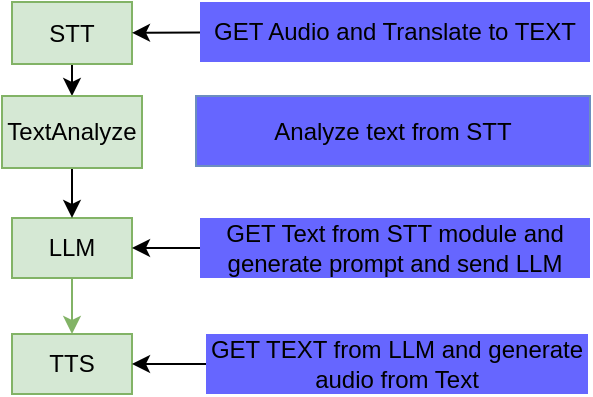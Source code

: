 <mxfile>
    <diagram id="nWbywjjz72G12xoE5ji_" name="Page-1">
        <mxGraphModel dx="621" dy="1545" grid="0" gridSize="10" guides="1" tooltips="1" connect="1" arrows="1" fold="1" page="1" pageScale="1" pageWidth="850" pageHeight="1100" math="0" shadow="0">
            <root>
                <mxCell id="0"/>
                <mxCell id="1" parent="0"/>
                <mxCell id="20" value="" style="edgeStyle=none;html=1;" edge="1" parent="1" source="3" target="18">
                    <mxGeometry relative="1" as="geometry"/>
                </mxCell>
                <mxCell id="3" value="STT" style="text;strokeColor=#82b366;align=center;fillColor=#d5e8d4;html=1;verticalAlign=middle;whiteSpace=wrap;rounded=0;" parent="1" vertex="1">
                    <mxGeometry x="333" y="-1086" width="60" height="31" as="geometry"/>
                </mxCell>
                <mxCell id="4" value="TTS" style="text;strokeColor=#82b366;align=center;fillColor=#d5e8d4;html=1;verticalAlign=middle;whiteSpace=wrap;rounded=0;" parent="1" vertex="1">
                    <mxGeometry x="333" y="-920" width="60" height="30" as="geometry"/>
                </mxCell>
                <mxCell id="10" style="edgeStyle=none;html=1;fillColor=#d5e8d4;strokeColor=#82b366;" parent="1" source="6" target="4" edge="1">
                    <mxGeometry relative="1" as="geometry"/>
                </mxCell>
                <mxCell id="6" value="LLM" style="text;strokeColor=#82b366;align=center;fillColor=#d5e8d4;html=1;verticalAlign=middle;whiteSpace=wrap;rounded=0;" parent="1" vertex="1">
                    <mxGeometry x="333" y="-978" width="60" height="30" as="geometry"/>
                </mxCell>
                <mxCell id="17" style="edgeStyle=none;html=1;" parent="1" source="11" target="3" edge="1">
                    <mxGeometry relative="1" as="geometry"/>
                </mxCell>
                <mxCell id="11" value="GET Audio and Translate to TEXT" style="text;strokeColor=none;align=center;fillColor=#6666FF;html=1;verticalAlign=middle;whiteSpace=wrap;rounded=0;gradientColor=none;" parent="1" vertex="1">
                    <mxGeometry x="427" y="-1086" width="195" height="30" as="geometry"/>
                </mxCell>
                <mxCell id="16" style="edgeStyle=none;html=1;entryX=1;entryY=0.5;entryDx=0;entryDy=0;" parent="1" source="12" target="6" edge="1">
                    <mxGeometry relative="1" as="geometry"/>
                </mxCell>
                <mxCell id="12" value="GET Text from STT module and generate prompt and send LLM" style="text;strokeColor=none;align=center;fillColor=#6666FF;html=1;verticalAlign=middle;whiteSpace=wrap;rounded=0;gradientColor=none;" parent="1" vertex="1">
                    <mxGeometry x="427" y="-978" width="195" height="30" as="geometry"/>
                </mxCell>
                <mxCell id="15" style="edgeStyle=none;html=1;entryX=1;entryY=0.5;entryDx=0;entryDy=0;" parent="1" source="13" target="4" edge="1">
                    <mxGeometry relative="1" as="geometry"/>
                </mxCell>
                <mxCell id="13" value="GET TEXT from LLM and generate audio from Text" style="text;strokeColor=none;align=center;fillColor=#6666FF;html=1;verticalAlign=middle;whiteSpace=wrap;rounded=0;gradientColor=none;" parent="1" vertex="1">
                    <mxGeometry x="430" y="-920" width="191" height="30" as="geometry"/>
                </mxCell>
                <mxCell id="21" value="" style="edgeStyle=none;html=1;" edge="1" parent="1" source="18" target="6">
                    <mxGeometry relative="1" as="geometry"/>
                </mxCell>
                <mxCell id="18" value="TextAnalyze" style="whiteSpace=wrap;html=1;fillColor=#d5e8d4;strokeColor=#82b366;" vertex="1" parent="1">
                    <mxGeometry x="328" y="-1039" width="70" height="36" as="geometry"/>
                </mxCell>
                <mxCell id="22" value="Analyze text from STT" style="text;strokeColor=#6c8ebf;align=center;fillColor=light-dark(#6666ff, #94949b);html=1;verticalAlign=middle;whiteSpace=wrap;rounded=0;" vertex="1" parent="1">
                    <mxGeometry x="425" y="-1039" width="197" height="35" as="geometry"/>
                </mxCell>
            </root>
        </mxGraphModel>
    </diagram>
</mxfile>